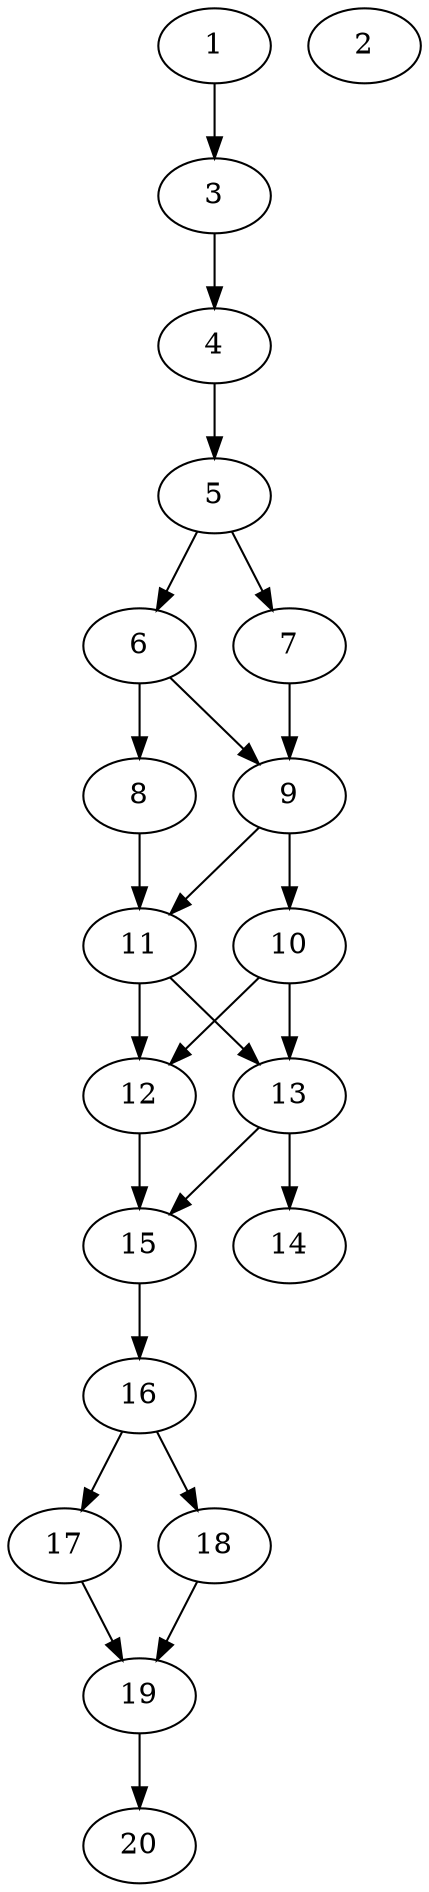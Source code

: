 // DAG automatically generated by daggen at Thu Oct  3 13:58:43 2019
// ./daggen --dot -n 20 --ccr 0.3 --fat 0.3 --regular 0.7 --density 0.7 --mindata 5242880 --maxdata 52428800 
digraph G {
  1 [size="93603840", alpha="0.15", expect_size="28081152"] 
  1 -> 3 [size ="28081152"]
  2 [size="163147093", alpha="0.06", expect_size="48944128"] 
  3 [size="43844267", alpha="0.19", expect_size="13153280"] 
  3 -> 4 [size ="13153280"]
  4 [size="130283520", alpha="0.19", expect_size="39085056"] 
  4 -> 5 [size ="39085056"]
  5 [size="28685653", alpha="0.06", expect_size="8605696"] 
  5 -> 6 [size ="8605696"]
  5 -> 7 [size ="8605696"]
  6 [size="146862080", alpha="0.09", expect_size="44058624"] 
  6 -> 8 [size ="44058624"]
  6 -> 9 [size ="44058624"]
  7 [size="95788373", alpha="0.10", expect_size="28736512"] 
  7 -> 9 [size ="28736512"]
  8 [size="113664000", alpha="0.00", expect_size="34099200"] 
  8 -> 11 [size ="34099200"]
  9 [size="94317227", alpha="0.15", expect_size="28295168"] 
  9 -> 10 [size ="28295168"]
  9 -> 11 [size ="28295168"]
  10 [size="127037440", alpha="0.01", expect_size="38111232"] 
  10 -> 12 [size ="38111232"]
  10 -> 13 [size ="38111232"]
  11 [size="73765547", alpha="0.13", expect_size="22129664"] 
  11 -> 12 [size ="22129664"]
  11 -> 13 [size ="22129664"]
  12 [size="34519040", alpha="0.01", expect_size="10355712"] 
  12 -> 15 [size ="10355712"]
  13 [size="78749013", alpha="0.15", expect_size="23624704"] 
  13 -> 14 [size ="23624704"]
  13 -> 15 [size ="23624704"]
  14 [size="73420800", alpha="0.03", expect_size="22026240"] 
  15 [size="63709867", alpha="0.08", expect_size="19112960"] 
  15 -> 16 [size ="19112960"]
  16 [size="114292053", alpha="0.16", expect_size="34287616"] 
  16 -> 17 [size ="34287616"]
  16 -> 18 [size ="34287616"]
  17 [size="29371733", alpha="0.08", expect_size="8811520"] 
  17 -> 19 [size ="8811520"]
  18 [size="106581333", alpha="0.11", expect_size="31974400"] 
  18 -> 19 [size ="31974400"]
  19 [size="109294933", alpha="0.12", expect_size="32788480"] 
  19 -> 20 [size ="32788480"]
  20 [size="69089280", alpha="0.02", expect_size="20726784"] 
}
